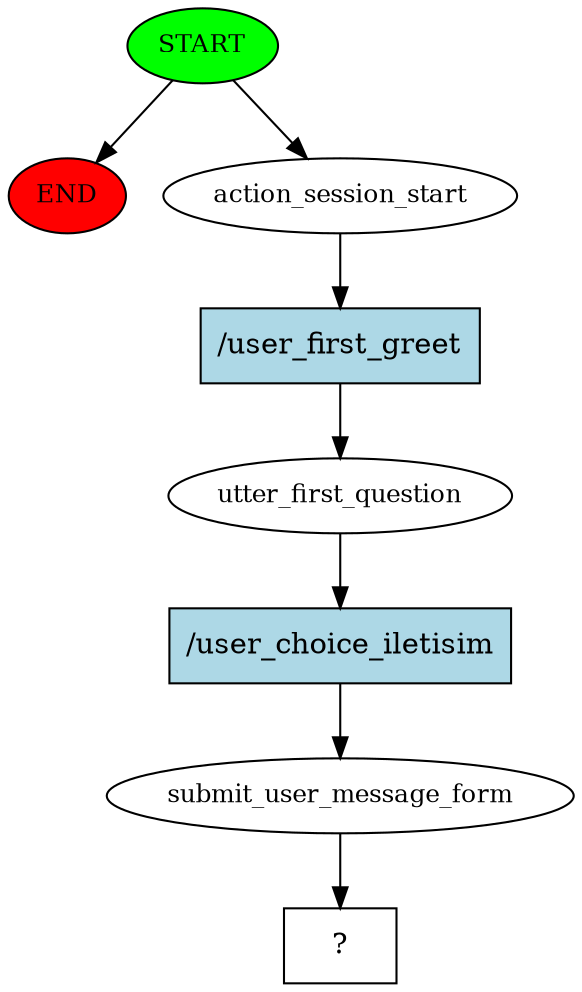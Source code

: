 digraph  {
0 [class="start active", fillcolor=green, fontsize=12, label=START, style=filled];
"-1" [class=end, fillcolor=red, fontsize=12, label=END, style=filled];
1 [class=active, fontsize=12, label=action_session_start];
2 [class=active, fontsize=12, label=utter_first_question];
3 [class=active, fontsize=12, label=submit_user_message_form];
4 [class="intent dashed active", label="  ?  ", shape=rect];
5 [class="intent active", fillcolor=lightblue, label="/user_first_greet", shape=rect, style=filled];
6 [class="intent active", fillcolor=lightblue, label="/user_choice_iletisim", shape=rect, style=filled];
0 -> "-1"  [class="", key=NONE, label=""];
0 -> 1  [class=active, key=NONE, label=""];
1 -> 5  [class=active, key=0];
2 -> 6  [class=active, key=0];
3 -> 4  [class=active, key=NONE, label=""];
5 -> 2  [class=active, key=0];
6 -> 3  [class=active, key=0];
}
